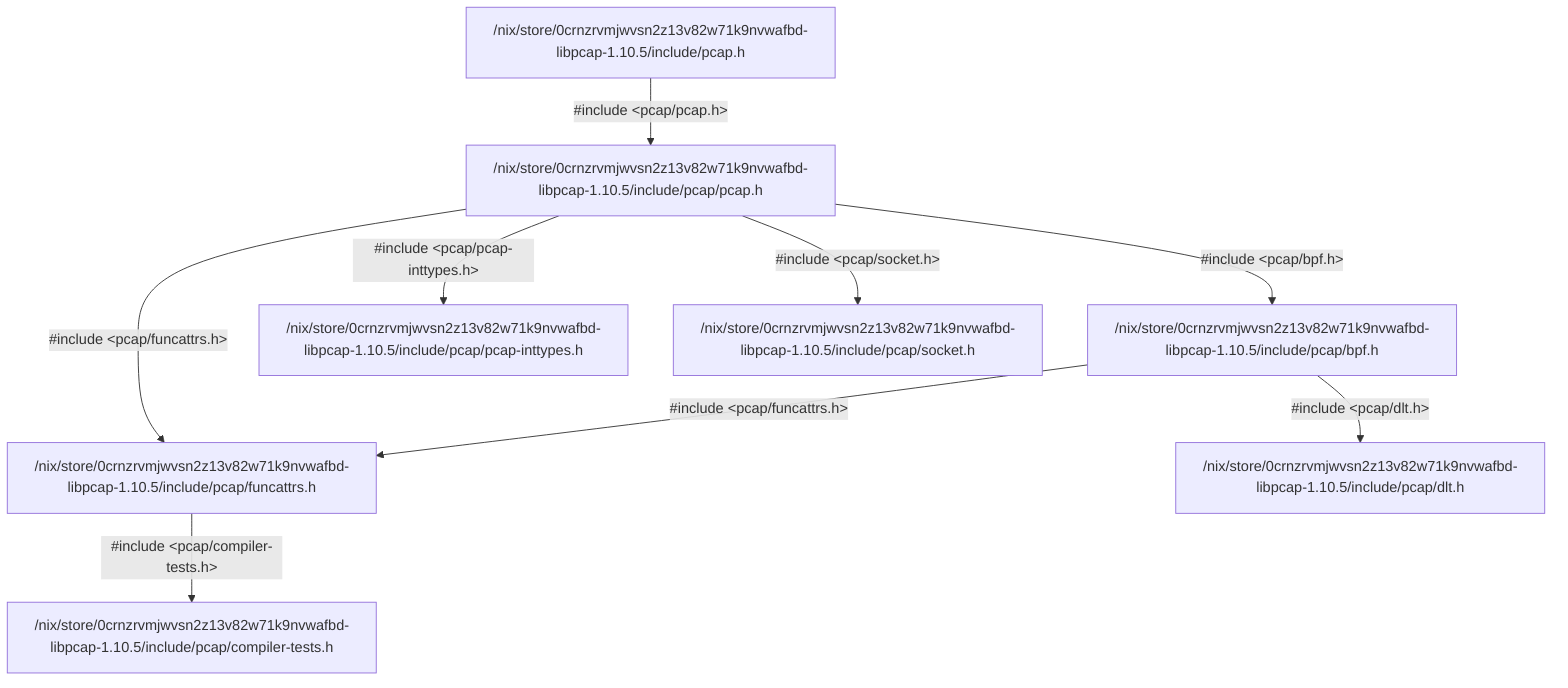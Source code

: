 graph TD;
  v0["/nix/store/0crnzrvmjwvsn2z13v82w71k9nvwafbd-libpcap-1.10.5/include/pcap.h"]
  v76["/nix/store/0crnzrvmjwvsn2z13v82w71k9nvwafbd-libpcap-1.10.5/include/pcap/bpf.h"]
  v4["/nix/store/0crnzrvmjwvsn2z13v82w71k9nvwafbd-libpcap-1.10.5/include/pcap/compiler-tests.h"]
  v77["/nix/store/0crnzrvmjwvsn2z13v82w71k9nvwafbd-libpcap-1.10.5/include/pcap/dlt.h"]
  v3["/nix/store/0crnzrvmjwvsn2z13v82w71k9nvwafbd-libpcap-1.10.5/include/pcap/funcattrs.h"]
  v5["/nix/store/0crnzrvmjwvsn2z13v82w71k9nvwafbd-libpcap-1.10.5/include/pcap/pcap-inttypes.h"]
  v2["/nix/store/0crnzrvmjwvsn2z13v82w71k9nvwafbd-libpcap-1.10.5/include/pcap/pcap.h"]
  v52["/nix/store/0crnzrvmjwvsn2z13v82w71k9nvwafbd-libpcap-1.10.5/include/pcap/socket.h"]
  v0-->|"#include &lt;pcap/pcap.h&gt;"|v2
  v2-->|"#include &lt;pcap/funcattrs.h&gt;"|v3
  v76-->|"#include &lt;pcap/funcattrs.h&gt;"|v3
  v3-->|"#include &lt;pcap/compiler-tests.h&gt;"|v4
  v2-->|"#include &lt;pcap/pcap-inttypes.h&gt;"|v5
  v2-->|"#include &lt;pcap/socket.h&gt;"|v52
  v2-->|"#include &lt;pcap/bpf.h&gt;"|v76
  v76-->|"#include &lt;pcap/dlt.h&gt;"|v77